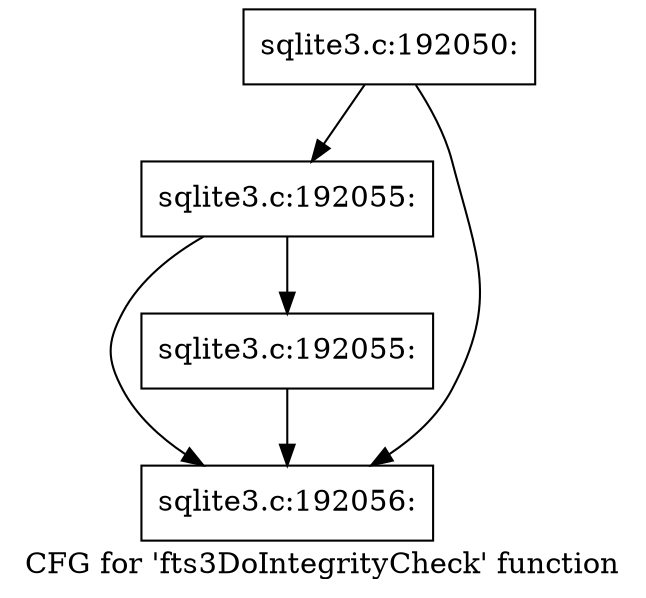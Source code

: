 digraph "CFG for 'fts3DoIntegrityCheck' function" {
	label="CFG for 'fts3DoIntegrityCheck' function";

	Node0x55c0fb0eeec0 [shape=record,label="{sqlite3.c:192050:}"];
	Node0x55c0fb0eeec0 -> Node0x55c0fb10d810;
	Node0x55c0fb0eeec0 -> Node0x55c0fb10d560;
	Node0x55c0fb10d810 [shape=record,label="{sqlite3.c:192055:}"];
	Node0x55c0fb10d810 -> Node0x55c0f6d0e7c0;
	Node0x55c0fb10d810 -> Node0x55c0fb10d560;
	Node0x55c0f6d0e7c0 [shape=record,label="{sqlite3.c:192055:}"];
	Node0x55c0f6d0e7c0 -> Node0x55c0fb10d560;
	Node0x55c0fb10d560 [shape=record,label="{sqlite3.c:192056:}"];
}
